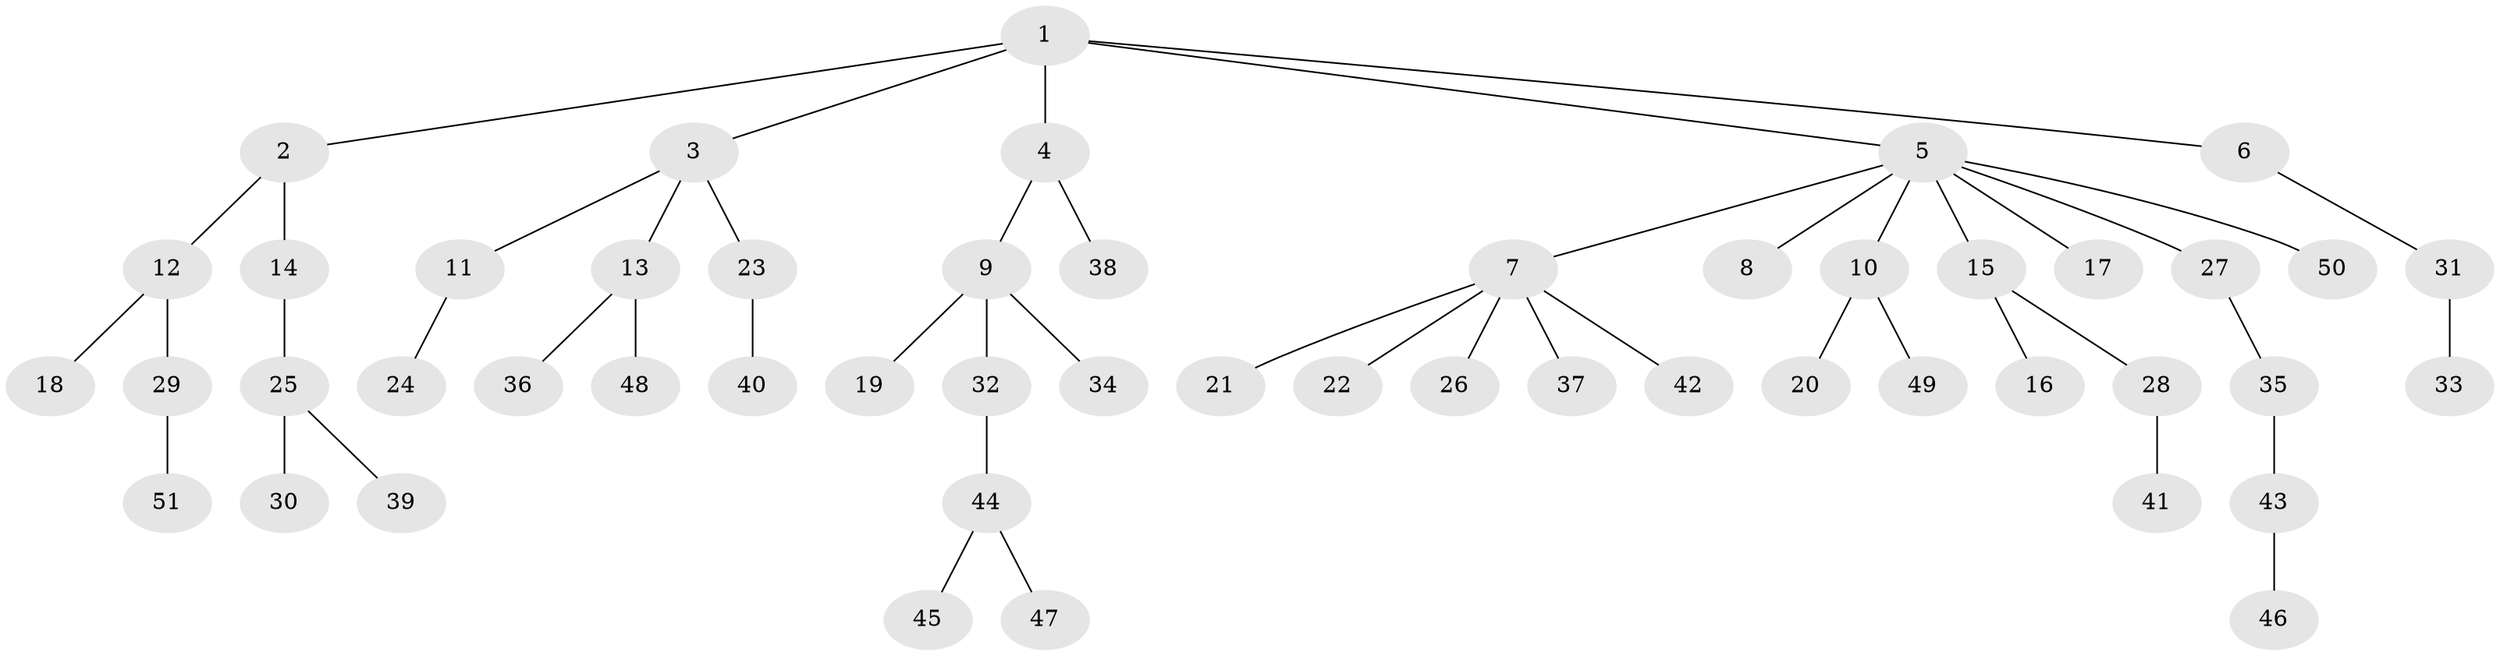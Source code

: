 // Generated by graph-tools (version 1.1) at 2025/11/02/27/25 16:11:27]
// undirected, 51 vertices, 50 edges
graph export_dot {
graph [start="1"]
  node [color=gray90,style=filled];
  1;
  2;
  3;
  4;
  5;
  6;
  7;
  8;
  9;
  10;
  11;
  12;
  13;
  14;
  15;
  16;
  17;
  18;
  19;
  20;
  21;
  22;
  23;
  24;
  25;
  26;
  27;
  28;
  29;
  30;
  31;
  32;
  33;
  34;
  35;
  36;
  37;
  38;
  39;
  40;
  41;
  42;
  43;
  44;
  45;
  46;
  47;
  48;
  49;
  50;
  51;
  1 -- 2;
  1 -- 3;
  1 -- 4;
  1 -- 5;
  1 -- 6;
  2 -- 12;
  2 -- 14;
  3 -- 11;
  3 -- 13;
  3 -- 23;
  4 -- 9;
  4 -- 38;
  5 -- 7;
  5 -- 8;
  5 -- 10;
  5 -- 15;
  5 -- 17;
  5 -- 27;
  5 -- 50;
  6 -- 31;
  7 -- 21;
  7 -- 22;
  7 -- 26;
  7 -- 37;
  7 -- 42;
  9 -- 19;
  9 -- 32;
  9 -- 34;
  10 -- 20;
  10 -- 49;
  11 -- 24;
  12 -- 18;
  12 -- 29;
  13 -- 36;
  13 -- 48;
  14 -- 25;
  15 -- 16;
  15 -- 28;
  23 -- 40;
  25 -- 30;
  25 -- 39;
  27 -- 35;
  28 -- 41;
  29 -- 51;
  31 -- 33;
  32 -- 44;
  35 -- 43;
  43 -- 46;
  44 -- 45;
  44 -- 47;
}
